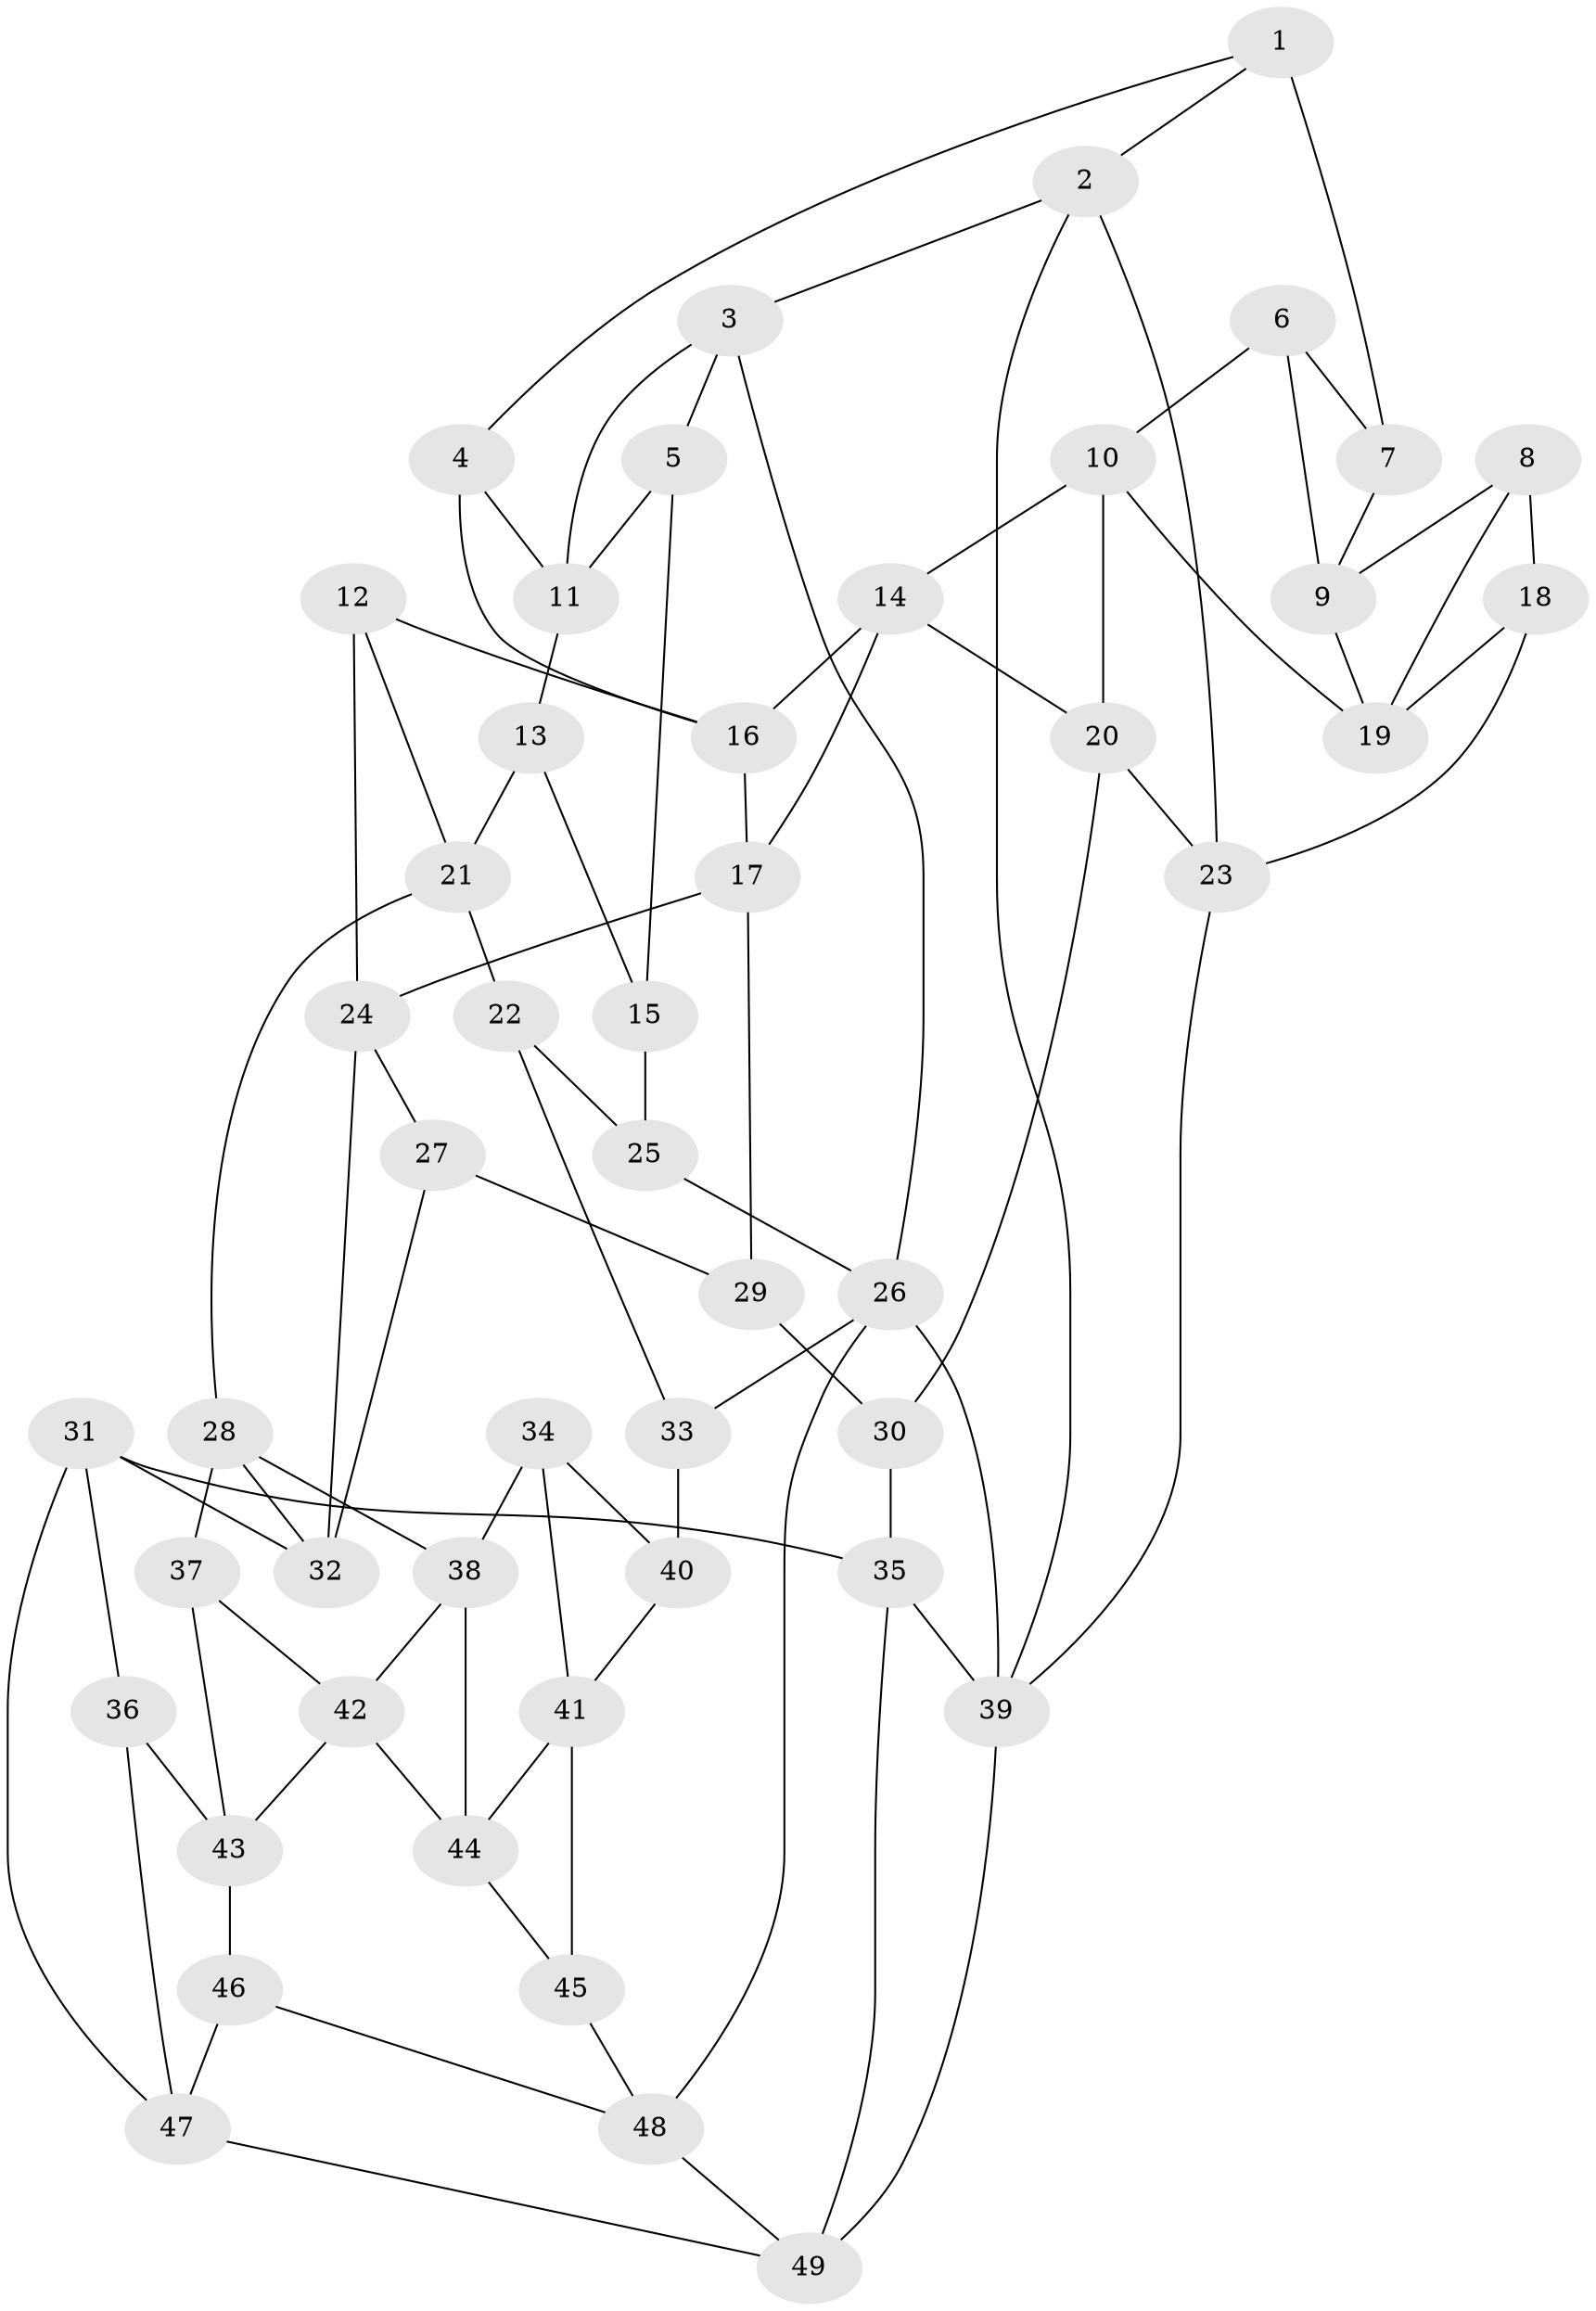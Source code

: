 // original degree distribution, {3: 0.02040816326530612, 4: 0.21428571428571427, 5: 0.5714285714285714, 6: 0.19387755102040816}
// Generated by graph-tools (version 1.1) at 2025/03/03/09/25 03:03:13]
// undirected, 49 vertices, 88 edges
graph export_dot {
graph [start="1"]
  node [color=gray90,style=filled];
  1;
  2;
  3;
  4;
  5;
  6;
  7;
  8;
  9;
  10;
  11;
  12;
  13;
  14;
  15;
  16;
  17;
  18;
  19;
  20;
  21;
  22;
  23;
  24;
  25;
  26;
  27;
  28;
  29;
  30;
  31;
  32;
  33;
  34;
  35;
  36;
  37;
  38;
  39;
  40;
  41;
  42;
  43;
  44;
  45;
  46;
  47;
  48;
  49;
  1 -- 2 [weight=1.0];
  1 -- 4 [weight=1.0];
  1 -- 7 [weight=2.0];
  2 -- 3 [weight=1.0];
  2 -- 23 [weight=1.0];
  2 -- 39 [weight=1.0];
  3 -- 5 [weight=1.0];
  3 -- 11 [weight=1.0];
  3 -- 26 [weight=1.0];
  4 -- 11 [weight=1.0];
  4 -- 16 [weight=1.0];
  5 -- 11 [weight=1.0];
  5 -- 15 [weight=1.0];
  6 -- 7 [weight=1.0];
  6 -- 9 [weight=1.0];
  6 -- 10 [weight=1.0];
  7 -- 9 [weight=1.0];
  8 -- 9 [weight=1.0];
  8 -- 18 [weight=1.0];
  8 -- 19 [weight=1.0];
  9 -- 19 [weight=1.0];
  10 -- 14 [weight=1.0];
  10 -- 19 [weight=1.0];
  10 -- 20 [weight=1.0];
  11 -- 13 [weight=1.0];
  12 -- 16 [weight=1.0];
  12 -- 21 [weight=1.0];
  12 -- 24 [weight=1.0];
  13 -- 15 [weight=1.0];
  13 -- 21 [weight=1.0];
  14 -- 16 [weight=1.0];
  14 -- 17 [weight=1.0];
  14 -- 20 [weight=1.0];
  15 -- 25 [weight=2.0];
  16 -- 17 [weight=1.0];
  17 -- 24 [weight=1.0];
  17 -- 29 [weight=1.0];
  18 -- 19 [weight=1.0];
  18 -- 23 [weight=2.0];
  20 -- 23 [weight=1.0];
  20 -- 30 [weight=1.0];
  21 -- 22 [weight=1.0];
  21 -- 28 [weight=1.0];
  22 -- 25 [weight=1.0];
  22 -- 33 [weight=1.0];
  23 -- 39 [weight=1.0];
  24 -- 27 [weight=1.0];
  24 -- 32 [weight=1.0];
  25 -- 26 [weight=1.0];
  26 -- 33 [weight=1.0];
  26 -- 39 [weight=1.0];
  26 -- 48 [weight=1.0];
  27 -- 29 [weight=1.0];
  27 -- 32 [weight=1.0];
  28 -- 32 [weight=1.0];
  28 -- 37 [weight=1.0];
  28 -- 38 [weight=1.0];
  29 -- 30 [weight=2.0];
  30 -- 35 [weight=1.0];
  31 -- 32 [weight=1.0];
  31 -- 35 [weight=1.0];
  31 -- 36 [weight=1.0];
  31 -- 47 [weight=1.0];
  33 -- 40 [weight=2.0];
  34 -- 38 [weight=1.0];
  34 -- 40 [weight=1.0];
  34 -- 41 [weight=1.0];
  35 -- 39 [weight=1.0];
  35 -- 49 [weight=1.0];
  36 -- 43 [weight=1.0];
  36 -- 47 [weight=1.0];
  37 -- 42 [weight=1.0];
  37 -- 43 [weight=1.0];
  38 -- 42 [weight=1.0];
  38 -- 44 [weight=1.0];
  39 -- 49 [weight=1.0];
  40 -- 41 [weight=1.0];
  41 -- 44 [weight=1.0];
  41 -- 45 [weight=1.0];
  42 -- 43 [weight=1.0];
  42 -- 44 [weight=1.0];
  43 -- 46 [weight=1.0];
  44 -- 45 [weight=1.0];
  45 -- 48 [weight=1.0];
  46 -- 47 [weight=1.0];
  46 -- 48 [weight=1.0];
  47 -- 49 [weight=1.0];
  48 -- 49 [weight=1.0];
}
